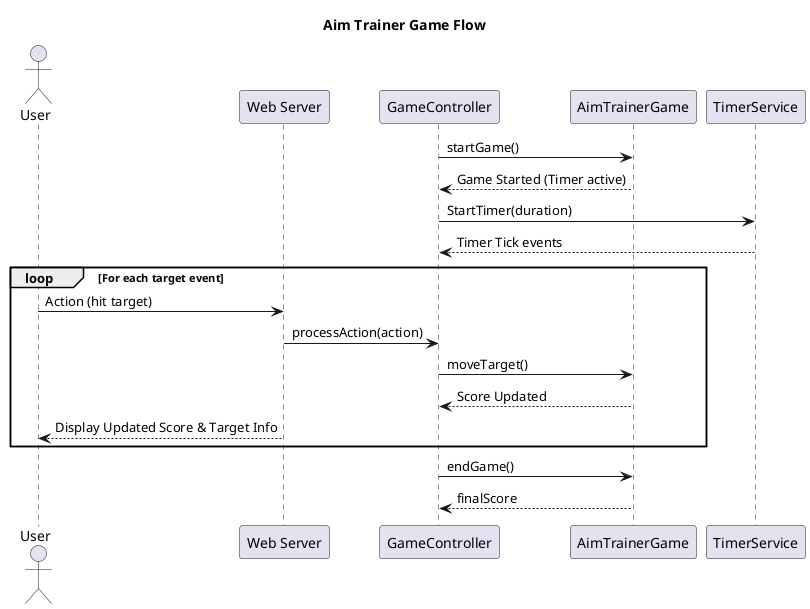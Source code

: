 @startuml
title Aim Trainer Game Flow

actor "User" as User
participant "Web Server" as Server
participant "GameController" as GameCtrl
participant "AimTrainerGame" as AimTrainer
participant "TimerService" as Timer

GameCtrl -> AimTrainer: startGame()
AimTrainer --> GameCtrl: Game Started (Timer active)
GameCtrl -> Timer: StartTimer(duration)
Timer --> GameCtrl: Timer Tick events

loop For each target event
    User -> Server: Action (hit target)
    Server -> GameCtrl: processAction(action)
    GameCtrl -> AimTrainer: moveTarget()
    AimTrainer --> GameCtrl: Score Updated
    Server --> User: Display Updated Score & Target Info
end

GameCtrl -> AimTrainer: endGame()
AimTrainer --> GameCtrl: finalScore

@enduml